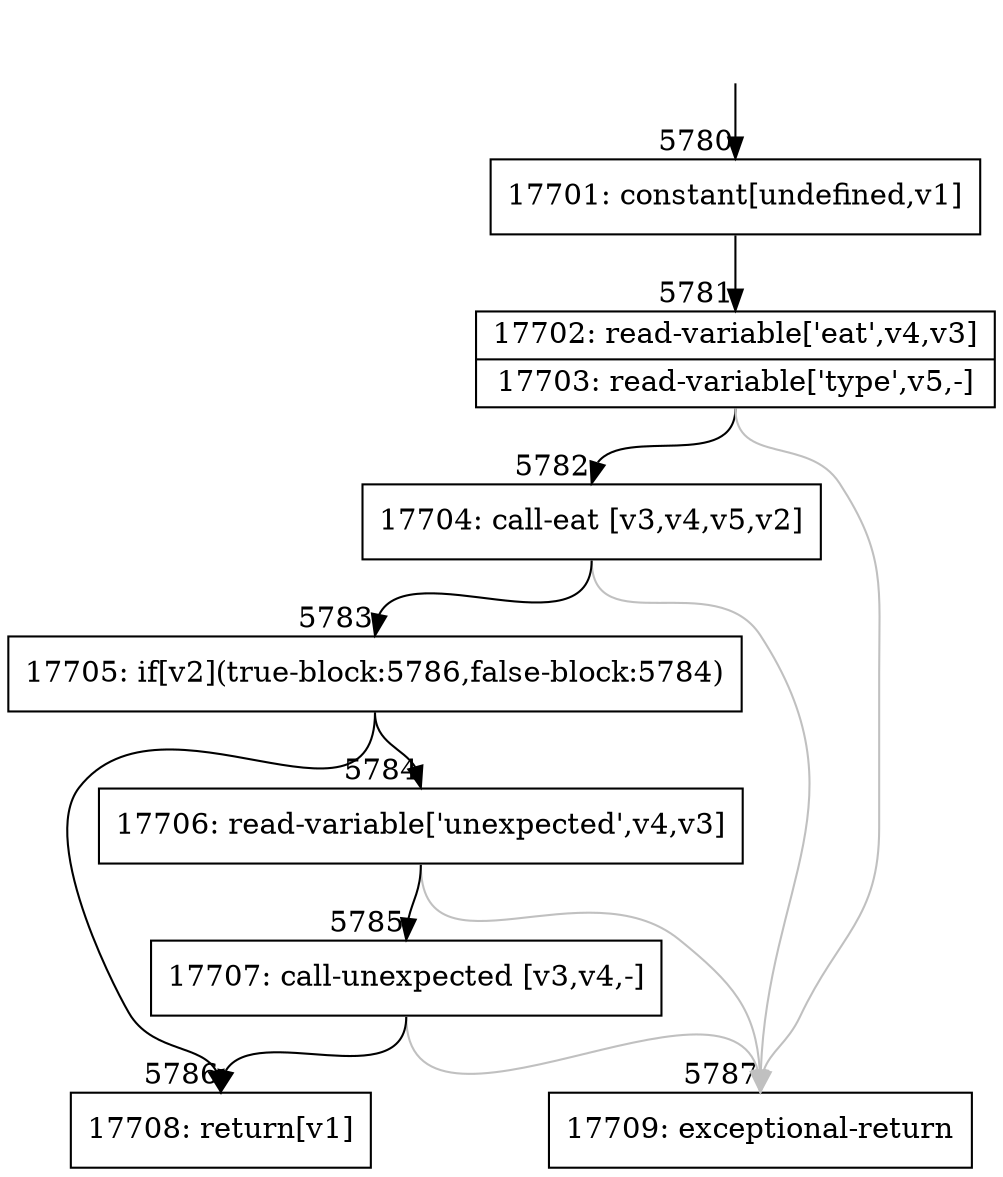 digraph {
rankdir="TD"
BB_entry339[shape=none,label=""];
BB_entry339 -> BB5780 [tailport=s, headport=n, headlabel="    5780"]
BB5780 [shape=record label="{17701: constant[undefined,v1]}" ] 
BB5780 -> BB5781 [tailport=s, headport=n, headlabel="      5781"]
BB5781 [shape=record label="{17702: read-variable['eat',v4,v3]|17703: read-variable['type',v5,-]}" ] 
BB5781 -> BB5782 [tailport=s, headport=n, headlabel="      5782"]
BB5781 -> BB5787 [tailport=s, headport=n, color=gray, headlabel="      5787"]
BB5782 [shape=record label="{17704: call-eat [v3,v4,v5,v2]}" ] 
BB5782 -> BB5783 [tailport=s, headport=n, headlabel="      5783"]
BB5782 -> BB5787 [tailport=s, headport=n, color=gray]
BB5783 [shape=record label="{17705: if[v2](true-block:5786,false-block:5784)}" ] 
BB5783 -> BB5786 [tailport=s, headport=n, headlabel="      5786"]
BB5783 -> BB5784 [tailport=s, headport=n, headlabel="      5784"]
BB5784 [shape=record label="{17706: read-variable['unexpected',v4,v3]}" ] 
BB5784 -> BB5785 [tailport=s, headport=n, headlabel="      5785"]
BB5784 -> BB5787 [tailport=s, headport=n, color=gray]
BB5785 [shape=record label="{17707: call-unexpected [v3,v4,-]}" ] 
BB5785 -> BB5786 [tailport=s, headport=n]
BB5785 -> BB5787 [tailport=s, headport=n, color=gray]
BB5786 [shape=record label="{17708: return[v1]}" ] 
BB5787 [shape=record label="{17709: exceptional-return}" ] 
//#$~ 5833
}
